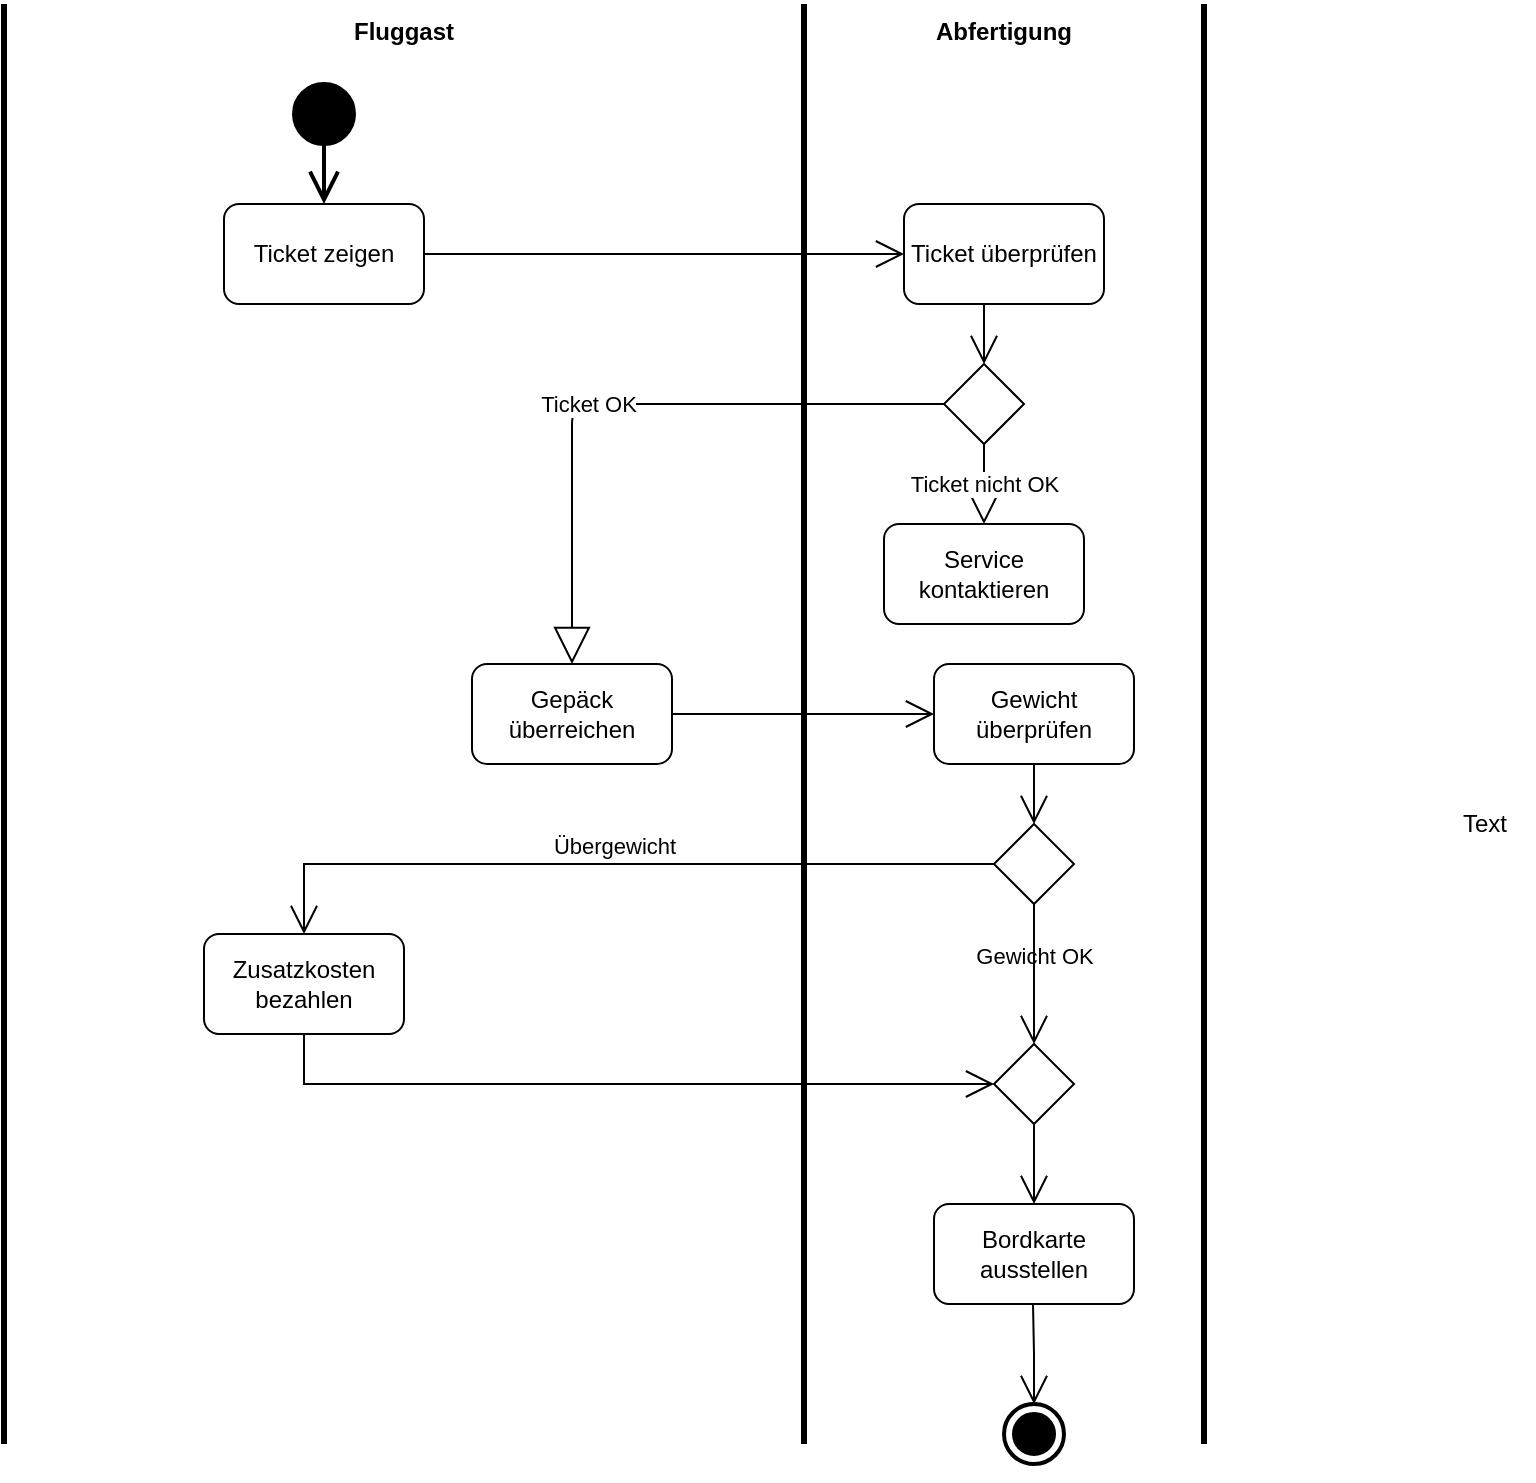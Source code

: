<mxfile>
    <diagram id="W9WXo_YlHQWg4wsIsKkI" name="Seite-1">
        <mxGraphModel dx="780" dy="563" grid="1" gridSize="10" guides="1" tooltips="1" connect="1" arrows="1" fold="1" page="1" pageScale="1" pageWidth="827" pageHeight="1169" math="0" shadow="0">
            <root>
                <mxCell id="0"/>
                <mxCell id="1" parent="0"/>
                <mxCell id="2" value="&lt;b&gt;Fluggast&lt;/b&gt;" style="html=1;shape=mxgraph.sysml.actPart;strokeWidth=3;verticalAlign=top;rotation=0;whiteSpace=wrap;" parent="1" vertex="1">
                    <mxGeometry x="80" y="40" width="400" height="720" as="geometry"/>
                </mxCell>
                <mxCell id="3" value="&lt;b&gt;Abfertigung&lt;/b&gt;" style="html=1;shape=mxgraph.sysml.actPart;strokeWidth=3;verticalAlign=top;rotation=0;whiteSpace=wrap;" parent="1" vertex="1">
                    <mxGeometry x="480" y="40" width="200" height="720" as="geometry"/>
                </mxCell>
                <mxCell id="wmY85QzT4tLMt5jLhvvn-3" value="" style="shape=ellipse;html=1;fillColor=strokeColor;strokeWidth=2;verticalLabelPosition=bottom;verticalAlignment=top;perimeter=ellipsePerimeter;" parent="1" vertex="1">
                    <mxGeometry x="225" y="80" width="30" height="30" as="geometry"/>
                </mxCell>
                <mxCell id="10" style="edgeStyle=none;html=1;strokeWidth=1;" parent="1" source="wmY85QzT4tLMt5jLhvvn-4" target="3" edge="1">
                    <mxGeometry relative="1" as="geometry"/>
                </mxCell>
                <mxCell id="wmY85QzT4tLMt5jLhvvn-4" value="" style="html=1;shape=mxgraph.sysml.actFinal;strokeWidth=2;verticalLabelPosition=bottom;verticalAlignment=top;" parent="1" vertex="1">
                    <mxGeometry x="580" y="740" width="30" height="30" as="geometry"/>
                </mxCell>
                <mxCell id="wmY85QzT4tLMt5jLhvvn-5" value="Ticket zeigen" style="shape=rect;html=1;rounded=1;whiteSpace=wrap;align=center;" parent="1" vertex="1">
                    <mxGeometry x="190" y="140" width="100" height="50" as="geometry"/>
                </mxCell>
                <mxCell id="wmY85QzT4tLMt5jLhvvn-6" value="Ticket überprüfen" style="shape=rect;html=1;rounded=1;whiteSpace=wrap;align=center;" parent="1" vertex="1">
                    <mxGeometry x="530" y="140" width="100" height="50" as="geometry"/>
                </mxCell>
                <mxCell id="wmY85QzT4tLMt5jLhvvn-7" value="Service kontaktieren" style="shape=rect;html=1;rounded=1;whiteSpace=wrap;align=center;" parent="1" vertex="1">
                    <mxGeometry x="520" y="300" width="100" height="50" as="geometry"/>
                </mxCell>
                <mxCell id="wmY85QzT4tLMt5jLhvvn-8" value="Gepäck überreichen" style="shape=rect;html=1;rounded=1;whiteSpace=wrap;align=center;" parent="1" vertex="1">
                    <mxGeometry x="314" y="370" width="100" height="50" as="geometry"/>
                </mxCell>
                <mxCell id="wmY85QzT4tLMt5jLhvvn-9" value="Gewicht überprüfen" style="shape=rect;html=1;rounded=1;whiteSpace=wrap;align=center;" parent="1" vertex="1">
                    <mxGeometry x="545" y="370" width="100" height="50" as="geometry"/>
                </mxCell>
                <mxCell id="wmY85QzT4tLMt5jLhvvn-10" value="Bordkarte ausstellen" style="shape=rect;html=1;rounded=1;whiteSpace=wrap;align=center;" parent="1" vertex="1">
                    <mxGeometry x="545" y="640" width="100" height="50" as="geometry"/>
                </mxCell>
                <mxCell id="wmY85QzT4tLMt5jLhvvn-11" value="Zusatzkosten bezahlen" style="shape=rect;html=1;rounded=1;whiteSpace=wrap;align=center;" parent="1" vertex="1">
                    <mxGeometry x="180" y="505" width="100" height="50" as="geometry"/>
                </mxCell>
                <mxCell id="wmY85QzT4tLMt5jLhvvn-14" value="" style="edgeStyle=none;html=1;endArrow=open;endSize=12;strokeWidth=2;verticalAlign=bottom;exitX=0.5;exitY=1;exitDx=0;exitDy=0;entryX=0.5;entryY=0;entryDx=0;entryDy=0;" parent="1" source="wmY85QzT4tLMt5jLhvvn-3" target="wmY85QzT4tLMt5jLhvvn-5" edge="1">
                    <mxGeometry width="160" relative="1" as="geometry">
                        <mxPoint x="430" y="180" as="sourcePoint"/>
                        <mxPoint x="570" y="180.5" as="targetPoint"/>
                    </mxGeometry>
                </mxCell>
                <mxCell id="wmY85QzT4tLMt5jLhvvn-15" value="" style="edgeStyle=none;html=1;endArrow=open;endSize=12;strokeWidth=1;verticalAlign=bottom;exitX=1;exitY=0.5;exitDx=0;exitDy=0;entryX=0;entryY=0.5;entryDx=0;entryDy=0;" parent="1" source="wmY85QzT4tLMt5jLhvvn-5" target="wmY85QzT4tLMt5jLhvvn-6" edge="1">
                    <mxGeometry width="160" relative="1" as="geometry">
                        <mxPoint x="250" y="120" as="sourcePoint"/>
                        <mxPoint x="250" y="160" as="targetPoint"/>
                    </mxGeometry>
                </mxCell>
                <mxCell id="wmY85QzT4tLMt5jLhvvn-16" value="" style="shape=rhombus;html=1;verticalLabelPosition=bottom;verticalAlignment=top;" parent="1" vertex="1">
                    <mxGeometry x="550" y="220" width="40" height="40" as="geometry"/>
                </mxCell>
                <mxCell id="wmY85QzT4tLMt5jLhvvn-17" value="" style="edgeStyle=elbowEdgeStyle;html=1;elbow=horizontal;align=right;verticalAlign=bottom;endArrow=none;rounded=0;labelBackgroundColor=none;startArrow=open;startSize=12;entryX=0.35;entryY=1;entryDx=0;entryDy=0;entryPerimeter=0;exitX=0.5;exitY=0;exitDx=0;exitDy=0;" parent="1" source="wmY85QzT4tLMt5jLhvvn-16" target="wmY85QzT4tLMt5jLhvvn-6" edge="1">
                    <mxGeometry relative="1" as="geometry">
                        <mxPoint x="580" y="200" as="targetPoint"/>
                        <Array as="points">
                            <mxPoint x="570" y="250"/>
                            <mxPoint x="390" y="200"/>
                            <mxPoint x="280" y="240"/>
                            <mxPoint x="580" y="250"/>
                            <mxPoint x="280" y="230"/>
                            <mxPoint x="280" y="240"/>
                            <mxPoint x="280" y="230"/>
                            <mxPoint x="280" y="250"/>
                            <mxPoint x="580" y="240"/>
                        </Array>
                    </mxGeometry>
                </mxCell>
                <mxCell id="5" value="" style="edgeStyle=none;html=1;endArrow=open;endSize=12;strokeWidth=1;verticalAlign=bottom;exitX=1;exitY=0.5;exitDx=0;exitDy=0;entryX=0;entryY=0.5;entryDx=0;entryDy=0;" parent="1" source="wmY85QzT4tLMt5jLhvvn-8" target="wmY85QzT4tLMt5jLhvvn-9" edge="1">
                    <mxGeometry width="160" relative="1" as="geometry">
                        <mxPoint x="405" y="394.5" as="sourcePoint"/>
                        <mxPoint x="540" y="395" as="targetPoint"/>
                    </mxGeometry>
                </mxCell>
                <mxCell id="6" value="" style="shape=rhombus;html=1;verticalLabelPosition=top;verticalAlignment=bottom;" parent="1" vertex="1">
                    <mxGeometry x="575" y="560" width="40" height="40" as="geometry"/>
                </mxCell>
                <mxCell id="7" value="" style="edgeStyle=elbowEdgeStyle;html=1;elbow=horizontal;align=right;verticalAlign=bottom;rounded=0;labelBackgroundColor=none;endArrow=open;endSize=12;strokeWidth=1;" parent="1" source="6" edge="1">
                    <mxGeometry relative="1" as="geometry">
                        <mxPoint x="595" y="640" as="targetPoint"/>
                    </mxGeometry>
                </mxCell>
                <mxCell id="9" value="" style="edgeStyle=elbowEdgeStyle;html=1;elbow=vertical;verticalAlign=bottom;startArrow=open;endArrow=none;rounded=0;labelBackgroundColor=none;startSize=12;strokeWidth=1;exitX=0;exitY=0.5;exitDx=0;exitDy=0;" parent="1" source="6" target="wmY85QzT4tLMt5jLhvvn-11" edge="1">
                    <mxGeometry relative="1" as="geometry">
                        <mxPoint x="495" y="580" as="targetPoint"/>
                        <Array as="points">
                            <mxPoint x="320" y="580"/>
                        </Array>
                    </mxGeometry>
                </mxCell>
                <mxCell id="11" value="" style="edgeStyle=elbowEdgeStyle;html=1;elbow=vertical;verticalAlign=bottom;startArrow=open;endArrow=none;rounded=0;labelBackgroundColor=none;startSize=12;strokeWidth=1;exitX=0.5;exitY=0;exitDx=0;exitDy=0;exitPerimeter=0;" parent="1" source="wmY85QzT4tLMt5jLhvvn-4" edge="1">
                    <mxGeometry relative="1" as="geometry">
                        <mxPoint x="594.5" y="690" as="targetPoint"/>
                        <mxPoint x="595" y="730" as="sourcePoint"/>
                    </mxGeometry>
                </mxCell>
                <mxCell id="12" value="" style="shape=rhombus;html=1;verticalLabelPosition=bottom;verticalAlignment=top;" parent="1" vertex="1">
                    <mxGeometry x="575" y="450" width="40" height="40" as="geometry"/>
                </mxCell>
                <mxCell id="13" value="" style="edgeStyle=elbowEdgeStyle;html=1;elbow=horizontal;align=right;verticalAlign=bottom;endArrow=none;rounded=0;labelBackgroundColor=none;startArrow=open;startSize=12;strokeWidth=1;entryX=0.5;entryY=1;entryDx=0;entryDy=0;" parent="1" source="12" target="wmY85QzT4tLMt5jLhvvn-9" edge="1">
                    <mxGeometry relative="1" as="geometry">
                        <mxPoint x="545" y="430" as="targetPoint"/>
                    </mxGeometry>
                </mxCell>
                <mxCell id="14" value="Gewicht OK" style="edgeStyle=elbowEdgeStyle;html=1;elbow=vertical;verticalAlign=bottom;endArrow=open;rounded=0;labelBackgroundColor=none;endSize=12;strokeWidth=1;entryX=0.5;entryY=0;entryDx=0;entryDy=0;" parent="1" source="12" target="6" edge="1">
                    <mxGeometry relative="1" as="geometry">
                        <mxPoint x="720" y="490" as="targetPoint"/>
                    </mxGeometry>
                </mxCell>
                <mxCell id="16" value="Text" style="text;html=1;align=center;verticalAlign=middle;resizable=0;points=[];autosize=1;strokeColor=none;fillColor=none;" parent="1" vertex="1">
                    <mxGeometry x="795" y="435" width="50" height="30" as="geometry"/>
                </mxCell>
                <mxCell id="17" value="Übergewicht" style="edgeStyle=elbowEdgeStyle;html=1;elbow=vertical;verticalAlign=bottom;endArrow=open;rounded=0;labelBackgroundColor=none;endSize=12;strokeWidth=1;entryX=0.5;entryY=0;entryDx=0;entryDy=0;exitX=0;exitY=0.5;exitDx=0;exitDy=0;" parent="1" source="12" target="wmY85QzT4tLMt5jLhvvn-11" edge="1">
                    <mxGeometry relative="1" as="geometry">
                        <mxPoint x="400" y="535" as="targetPoint"/>
                        <mxPoint x="400" y="480" as="sourcePoint"/>
                        <Array as="points">
                            <mxPoint x="200" y="470"/>
                        </Array>
                    </mxGeometry>
                </mxCell>
                <mxCell id="18" value="Ticket nicht OK" style="endArrow=block;endSize=16;endFill=0;html=1;exitX=0.5;exitY=1;exitDx=0;exitDy=0;" edge="1" parent="1" source="wmY85QzT4tLMt5jLhvvn-16" target="wmY85QzT4tLMt5jLhvvn-7">
                    <mxGeometry width="160" relative="1" as="geometry">
                        <mxPoint x="320" y="290" as="sourcePoint"/>
                        <mxPoint x="480" y="290" as="targetPoint"/>
                    </mxGeometry>
                </mxCell>
                <mxCell id="20" value="Ticket OK" style="endArrow=block;endSize=16;endFill=0;html=1;exitX=0;exitY=0.5;exitDx=0;exitDy=0;entryX=0.5;entryY=0;entryDx=0;entryDy=0;" edge="1" parent="1" source="wmY85QzT4tLMt5jLhvvn-16" target="wmY85QzT4tLMt5jLhvvn-8">
                    <mxGeometry x="0.125" width="160" relative="1" as="geometry">
                        <mxPoint x="255" y="239.5" as="sourcePoint"/>
                        <mxPoint x="415" y="239.5" as="targetPoint"/>
                        <Array as="points">
                            <mxPoint x="364" y="240"/>
                        </Array>
                        <mxPoint as="offset"/>
                    </mxGeometry>
                </mxCell>
            </root>
        </mxGraphModel>
    </diagram>
</mxfile>